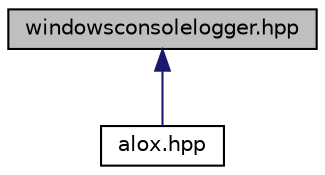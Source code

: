 digraph "windowsconsolelogger.hpp"
{
  edge [fontname="Helvetica",fontsize="10",labelfontname="Helvetica",labelfontsize="10"];
  node [fontname="Helvetica",fontsize="10",shape=record];
  Node102 [label="windowsconsolelogger.hpp",height=0.2,width=0.4,color="black", fillcolor="grey75", style="filled", fontcolor="black"];
  Node102 -> Node103 [dir="back",color="midnightblue",fontsize="10",style="solid",fontname="Helvetica"];
  Node103 [label="alox.hpp",height=0.2,width=0.4,color="black", fillcolor="white", style="filled",URL="$alox_8hpp_source.html"];
}

